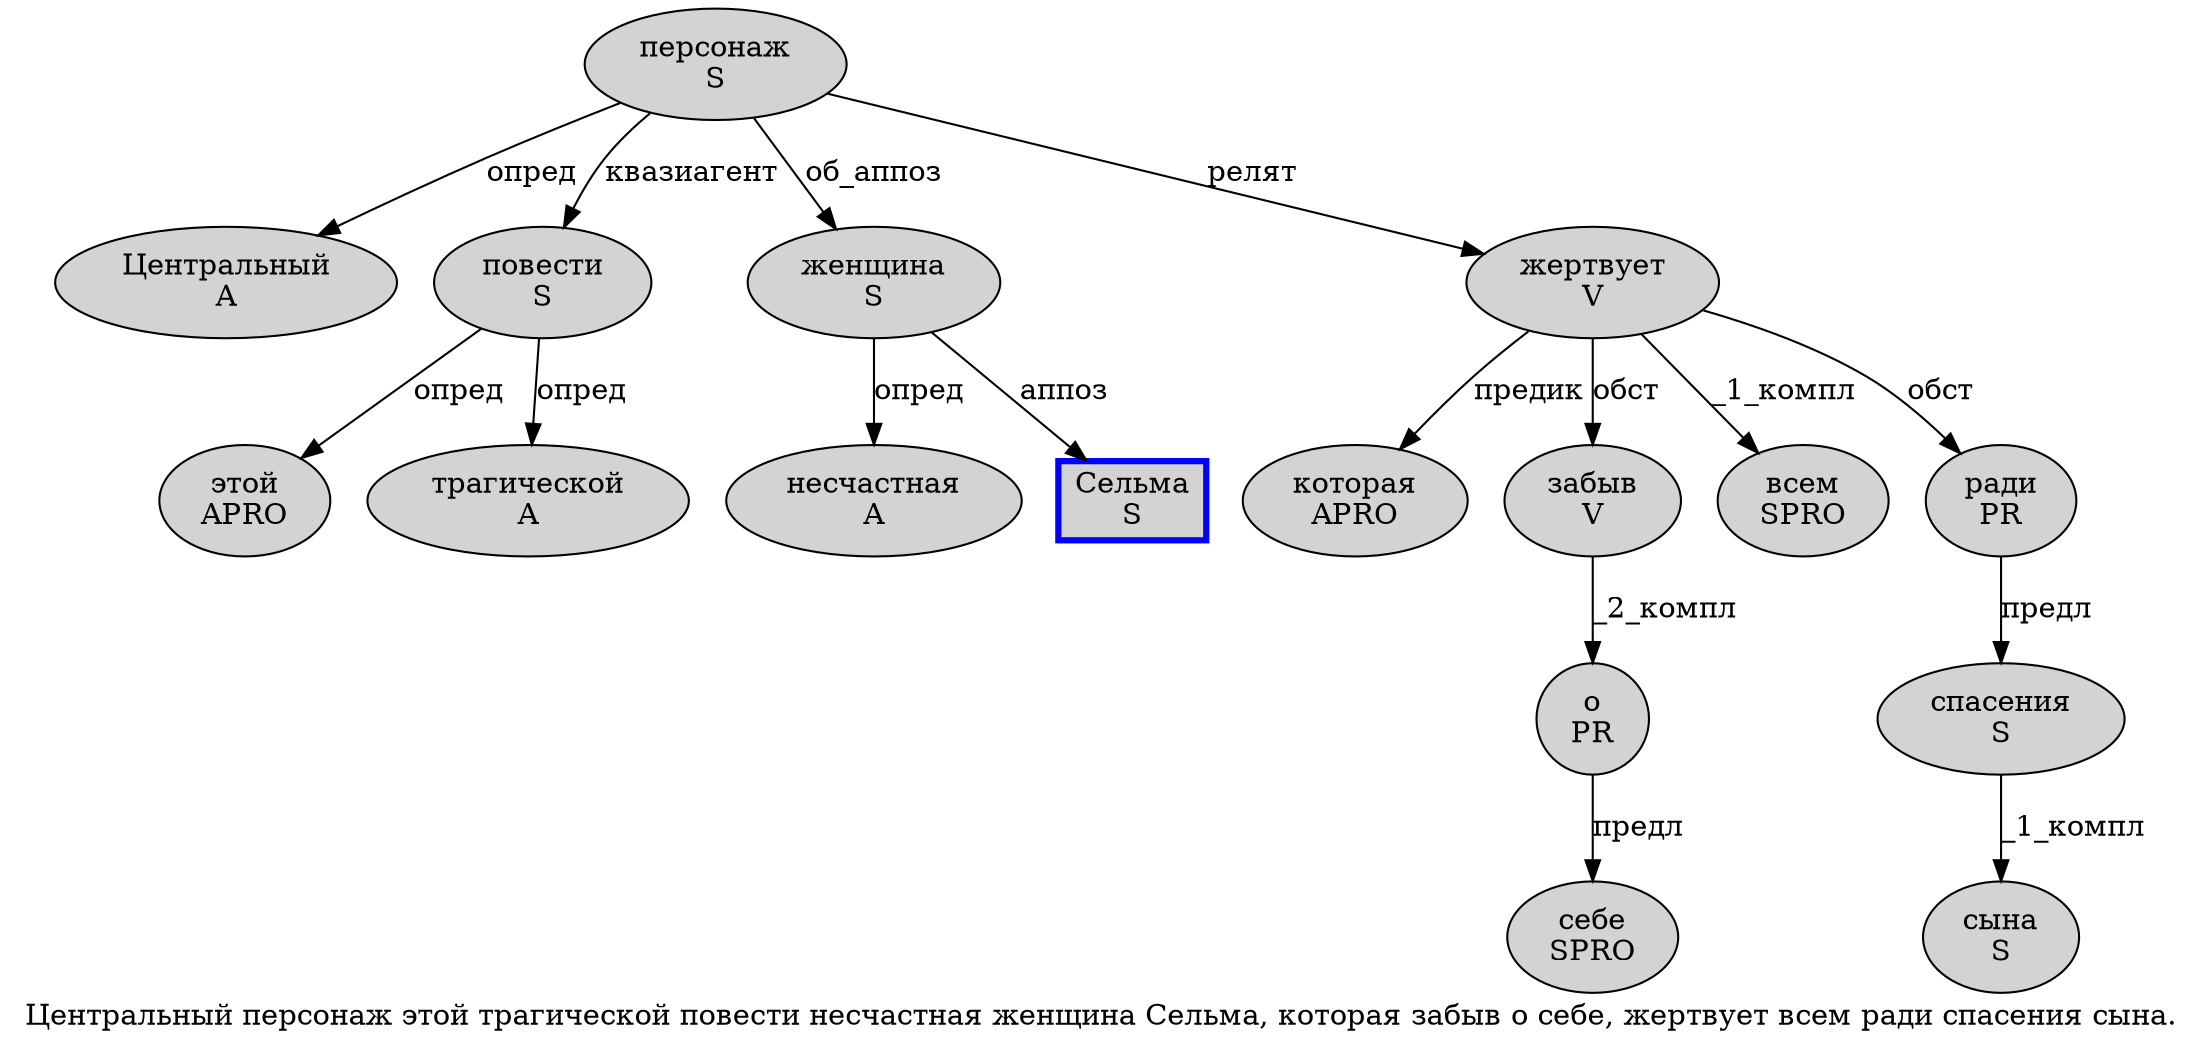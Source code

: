 digraph SENTENCE_240 {
	graph [label="Центральный персонаж этой трагической повести несчастная женщина Сельма, которая забыв о себе, жертвует всем ради спасения сына."]
	node [style=filled]
		0 [label="Центральный
A" color="" fillcolor=lightgray penwidth=1 shape=ellipse]
		1 [label="персонаж
S" color="" fillcolor=lightgray penwidth=1 shape=ellipse]
		2 [label="этой
APRO" color="" fillcolor=lightgray penwidth=1 shape=ellipse]
		3 [label="трагической
A" color="" fillcolor=lightgray penwidth=1 shape=ellipse]
		4 [label="повести
S" color="" fillcolor=lightgray penwidth=1 shape=ellipse]
		5 [label="несчастная
A" color="" fillcolor=lightgray penwidth=1 shape=ellipse]
		6 [label="женщина
S" color="" fillcolor=lightgray penwidth=1 shape=ellipse]
		7 [label="Сельма
S" color=blue fillcolor=lightgray penwidth=3 shape=box]
		9 [label="которая
APRO" color="" fillcolor=lightgray penwidth=1 shape=ellipse]
		10 [label="забыв
V" color="" fillcolor=lightgray penwidth=1 shape=ellipse]
		11 [label="о
PR" color="" fillcolor=lightgray penwidth=1 shape=ellipse]
		12 [label="себе
SPRO" color="" fillcolor=lightgray penwidth=1 shape=ellipse]
		14 [label="жертвует
V" color="" fillcolor=lightgray penwidth=1 shape=ellipse]
		15 [label="всем
SPRO" color="" fillcolor=lightgray penwidth=1 shape=ellipse]
		16 [label="ради
PR" color="" fillcolor=lightgray penwidth=1 shape=ellipse]
		17 [label="спасения
S" color="" fillcolor=lightgray penwidth=1 shape=ellipse]
		18 [label="сына
S" color="" fillcolor=lightgray penwidth=1 shape=ellipse]
			17 -> 18 [label="_1_компл"]
			10 -> 11 [label="_2_компл"]
			14 -> 9 [label="предик"]
			14 -> 10 [label="обст"]
			14 -> 15 [label="_1_компл"]
			14 -> 16 [label="обст"]
			16 -> 17 [label="предл"]
			4 -> 2 [label="опред"]
			4 -> 3 [label="опред"]
			1 -> 0 [label="опред"]
			1 -> 4 [label="квазиагент"]
			1 -> 6 [label="об_аппоз"]
			1 -> 14 [label="релят"]
			11 -> 12 [label="предл"]
			6 -> 5 [label="опред"]
			6 -> 7 [label="аппоз"]
}